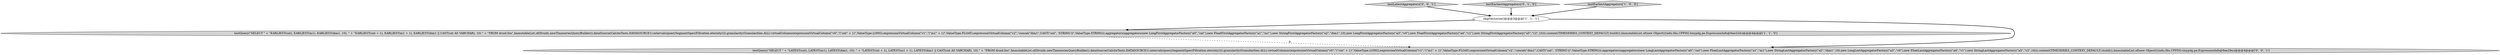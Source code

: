 digraph {
5 [style = filled, label = "testLatestAggregators['0', '0', '1']", fillcolor = lightgray, shape = diamond image = "AAA0AAABBB3BBB"];
3 [style = filled, label = "testEarliestAggregators['0', '1', '0']", fillcolor = lightgray, shape = diamond image = "AAA0AAABBB2BBB"];
1 [style = filled, label = "testEarliestAggregators['1', '0', '0']", fillcolor = lightgray, shape = diamond image = "AAA0AAABBB1BBB"];
2 [style = filled, label = "testQuery(\"SELECT \" + \"EARLIEST(cnt), EARLIEST(m1), EARLIEST(dim1, 10), \" + \"EARLIEST(cnt + 1), EARLIEST(m1 + 1), EARLIEST(dim1 || CAST(cnt AS VARCHAR), 10) \" + \"FROM druid.foo\",ImmutableList.of(Druids.newTimeseriesQueryBuilder().dataSource(CalciteTests.DATASOURCE1).intervals(querySegmentSpec(Filtration.eternity())).granularity(Granularities.ALL).virtualColumns(expressionVirtualColumn(\"v0\",\"(\"cnt\" + 1)\",ValueType.LONG),expressionVirtualColumn(\"v1\",\"(\"m1\" + 1)\",ValueType.FLOAT),expressionVirtualColumn(\"v2\",\"concat(\"dim1\",CAST(\"cnt\", 'STRING'))\",ValueType.STRING)).aggregators(aggregators(new LongFirstAggregatorFactory(\"a0\",\"cnt\"),new FloatFirstAggregatorFactory(\"a1\",\"m1\"),new StringFirstAggregatorFactory(\"a2\",\"dim1\",10),new LongFirstAggregatorFactory(\"a3\",\"v0\"),new FloatFirstAggregatorFactory(\"a4\",\"v1\"),new StringFirstAggregatorFactory(\"a5\",\"v2\",10))).context(TIMESERIES_CONTEXT_DEFAULT).build()),ImmutableList.of(new Object((((edu.fdu.CPPDG.tinypdg.pe.ExpressionInfo@9ae22d))@@@4@@@['1', '1', '0']", fillcolor = lightgray, shape = ellipse image = "AAA0AAABBB1BBB"];
4 [style = filled, label = "testQuery(\"SELECT \" + \"LATEST(cnt), LATEST(m1), LATEST(dim1, 10), \" + \"LATEST(cnt + 1), LATEST(m1 + 1), LATEST(dim1 || CAST(cnt AS VARCHAR), 10) \" + \"FROM druid.foo\",ImmutableList.of(Druids.newTimeseriesQueryBuilder().dataSource(CalciteTests.DATASOURCE1).intervals(querySegmentSpec(Filtration.eternity())).granularity(Granularities.ALL).virtualColumns(expressionVirtualColumn(\"v0\",\"(\"cnt\" + 1)\",ValueType.LONG),expressionVirtualColumn(\"v1\",\"(\"m1\" + 1)\",ValueType.FLOAT),expressionVirtualColumn(\"v2\",\"concat(\"dim1\",CAST(\"cnt\", 'STRING'))\",ValueType.STRING)).aggregators(aggregators(new LongLastAggregatorFactory(\"a0\",\"cnt\"),new FloatLastAggregatorFactory(\"a1\",\"m1\"),new StringLastAggregatorFactory(\"a2\",\"dim1\",10),new LongLastAggregatorFactory(\"a3\",\"v0\"),new FloatLastAggregatorFactory(\"a4\",\"v1\"),new StringLastAggregatorFactory(\"a5\",\"v2\",10))).context(TIMESERIES_CONTEXT_DEFAULT).build()),ImmutableList.of(new Object((((edu.fdu.CPPDG.tinypdg.pe.ExpressionInfo@9ae29a))@@@4@@@['0', '0', '1']", fillcolor = lightgray, shape = ellipse image = "AAA0AAABBB3BBB"];
0 [style = filled, label = "skipVectorize()@@@3@@@['1', '1', '1']", fillcolor = white, shape = ellipse image = "AAA0AAABBB1BBB"];
2->4 [style = dashed, label="0"];
5->0 [style = bold, label=""];
0->2 [style = bold, label=""];
0->4 [style = bold, label=""];
3->0 [style = bold, label=""];
1->0 [style = bold, label=""];
}
